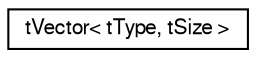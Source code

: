digraph "Graficzna hierarchia klas"
{
 // LATEX_PDF_SIZE
  edge [fontname="FreeSans",fontsize="10",labelfontname="FreeSans",labelfontsize="10"];
  node [fontname="FreeSans",fontsize="10",shape=record];
  rankdir="LR";
  Node0 [label="tVector\< tType, tSize \>",height=0.2,width=0.4,color="black", fillcolor="white", style="filled",URL="$a00137.html",tooltip="Szablon tVector."];
}
